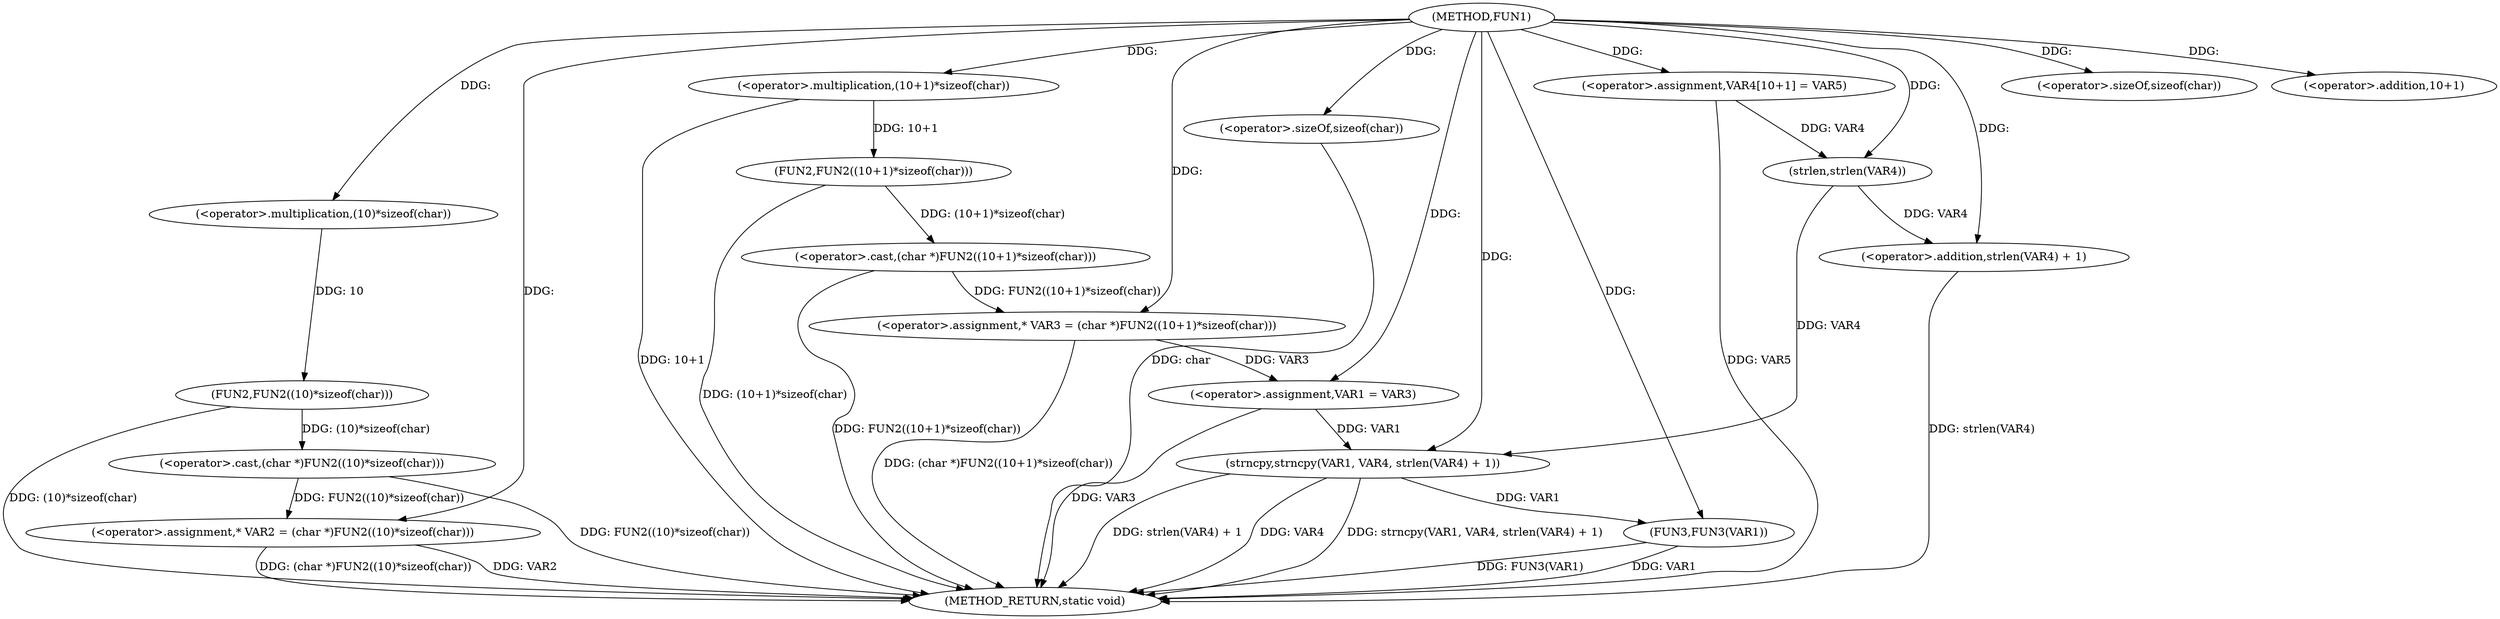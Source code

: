 digraph FUN1 {  
"1000100" [label = "(METHOD,FUN1)" ]
"1000142" [label = "(METHOD_RETURN,static void)" ]
"1000104" [label = "(<operator>.assignment,* VAR2 = (char *)FUN2((10)*sizeof(char)))" ]
"1000106" [label = "(<operator>.cast,(char *)FUN2((10)*sizeof(char)))" ]
"1000108" [label = "(FUN2,FUN2((10)*sizeof(char)))" ]
"1000109" [label = "(<operator>.multiplication,(10)*sizeof(char))" ]
"1000111" [label = "(<operator>.sizeOf,sizeof(char))" ]
"1000114" [label = "(<operator>.assignment,* VAR3 = (char *)FUN2((10+1)*sizeof(char)))" ]
"1000116" [label = "(<operator>.cast,(char *)FUN2((10+1)*sizeof(char)))" ]
"1000118" [label = "(FUN2,FUN2((10+1)*sizeof(char)))" ]
"1000119" [label = "(<operator>.multiplication,(10+1)*sizeof(char))" ]
"1000120" [label = "(<operator>.addition,10+1)" ]
"1000123" [label = "(<operator>.sizeOf,sizeof(char))" ]
"1000125" [label = "(<operator>.assignment,VAR1 = VAR3)" ]
"1000130" [label = "(<operator>.assignment,VAR4[10+1] = VAR5)" ]
"1000133" [label = "(strncpy,strncpy(VAR1, VAR4, strlen(VAR4) + 1))" ]
"1000136" [label = "(<operator>.addition,strlen(VAR4) + 1)" ]
"1000137" [label = "(strlen,strlen(VAR4))" ]
"1000140" [label = "(FUN3,FUN3(VAR1))" ]
  "1000106" -> "1000142"  [ label = "DDG: FUN2((10)*sizeof(char))"] 
  "1000104" -> "1000142"  [ label = "DDG: VAR2"] 
  "1000140" -> "1000142"  [ label = "DDG: FUN3(VAR1)"] 
  "1000125" -> "1000142"  [ label = "DDG: VAR3"] 
  "1000116" -> "1000142"  [ label = "DDG: FUN2((10+1)*sizeof(char))"] 
  "1000133" -> "1000142"  [ label = "DDG: strncpy(VAR1, VAR4, strlen(VAR4) + 1)"] 
  "1000133" -> "1000142"  [ label = "DDG: strlen(VAR4) + 1"] 
  "1000118" -> "1000142"  [ label = "DDG: (10+1)*sizeof(char)"] 
  "1000114" -> "1000142"  [ label = "DDG: (char *)FUN2((10+1)*sizeof(char))"] 
  "1000123" -> "1000142"  [ label = "DDG: char"] 
  "1000130" -> "1000142"  [ label = "DDG: VAR5"] 
  "1000140" -> "1000142"  [ label = "DDG: VAR1"] 
  "1000133" -> "1000142"  [ label = "DDG: VAR4"] 
  "1000119" -> "1000142"  [ label = "DDG: 10+1"] 
  "1000136" -> "1000142"  [ label = "DDG: strlen(VAR4)"] 
  "1000104" -> "1000142"  [ label = "DDG: (char *)FUN2((10)*sizeof(char))"] 
  "1000108" -> "1000142"  [ label = "DDG: (10)*sizeof(char)"] 
  "1000106" -> "1000104"  [ label = "DDG: FUN2((10)*sizeof(char))"] 
  "1000100" -> "1000104"  [ label = "DDG: "] 
  "1000108" -> "1000106"  [ label = "DDG: (10)*sizeof(char)"] 
  "1000109" -> "1000108"  [ label = "DDG: 10"] 
  "1000100" -> "1000109"  [ label = "DDG: "] 
  "1000100" -> "1000111"  [ label = "DDG: "] 
  "1000116" -> "1000114"  [ label = "DDG: FUN2((10+1)*sizeof(char))"] 
  "1000100" -> "1000114"  [ label = "DDG: "] 
  "1000118" -> "1000116"  [ label = "DDG: (10+1)*sizeof(char)"] 
  "1000119" -> "1000118"  [ label = "DDG: 10+1"] 
  "1000100" -> "1000119"  [ label = "DDG: "] 
  "1000100" -> "1000120"  [ label = "DDG: "] 
  "1000100" -> "1000123"  [ label = "DDG: "] 
  "1000114" -> "1000125"  [ label = "DDG: VAR3"] 
  "1000100" -> "1000125"  [ label = "DDG: "] 
  "1000100" -> "1000130"  [ label = "DDG: "] 
  "1000125" -> "1000133"  [ label = "DDG: VAR1"] 
  "1000100" -> "1000133"  [ label = "DDG: "] 
  "1000137" -> "1000133"  [ label = "DDG: VAR4"] 
  "1000137" -> "1000136"  [ label = "DDG: VAR4"] 
  "1000130" -> "1000137"  [ label = "DDG: VAR4"] 
  "1000100" -> "1000137"  [ label = "DDG: "] 
  "1000100" -> "1000136"  [ label = "DDG: "] 
  "1000133" -> "1000140"  [ label = "DDG: VAR1"] 
  "1000100" -> "1000140"  [ label = "DDG: "] 
}
